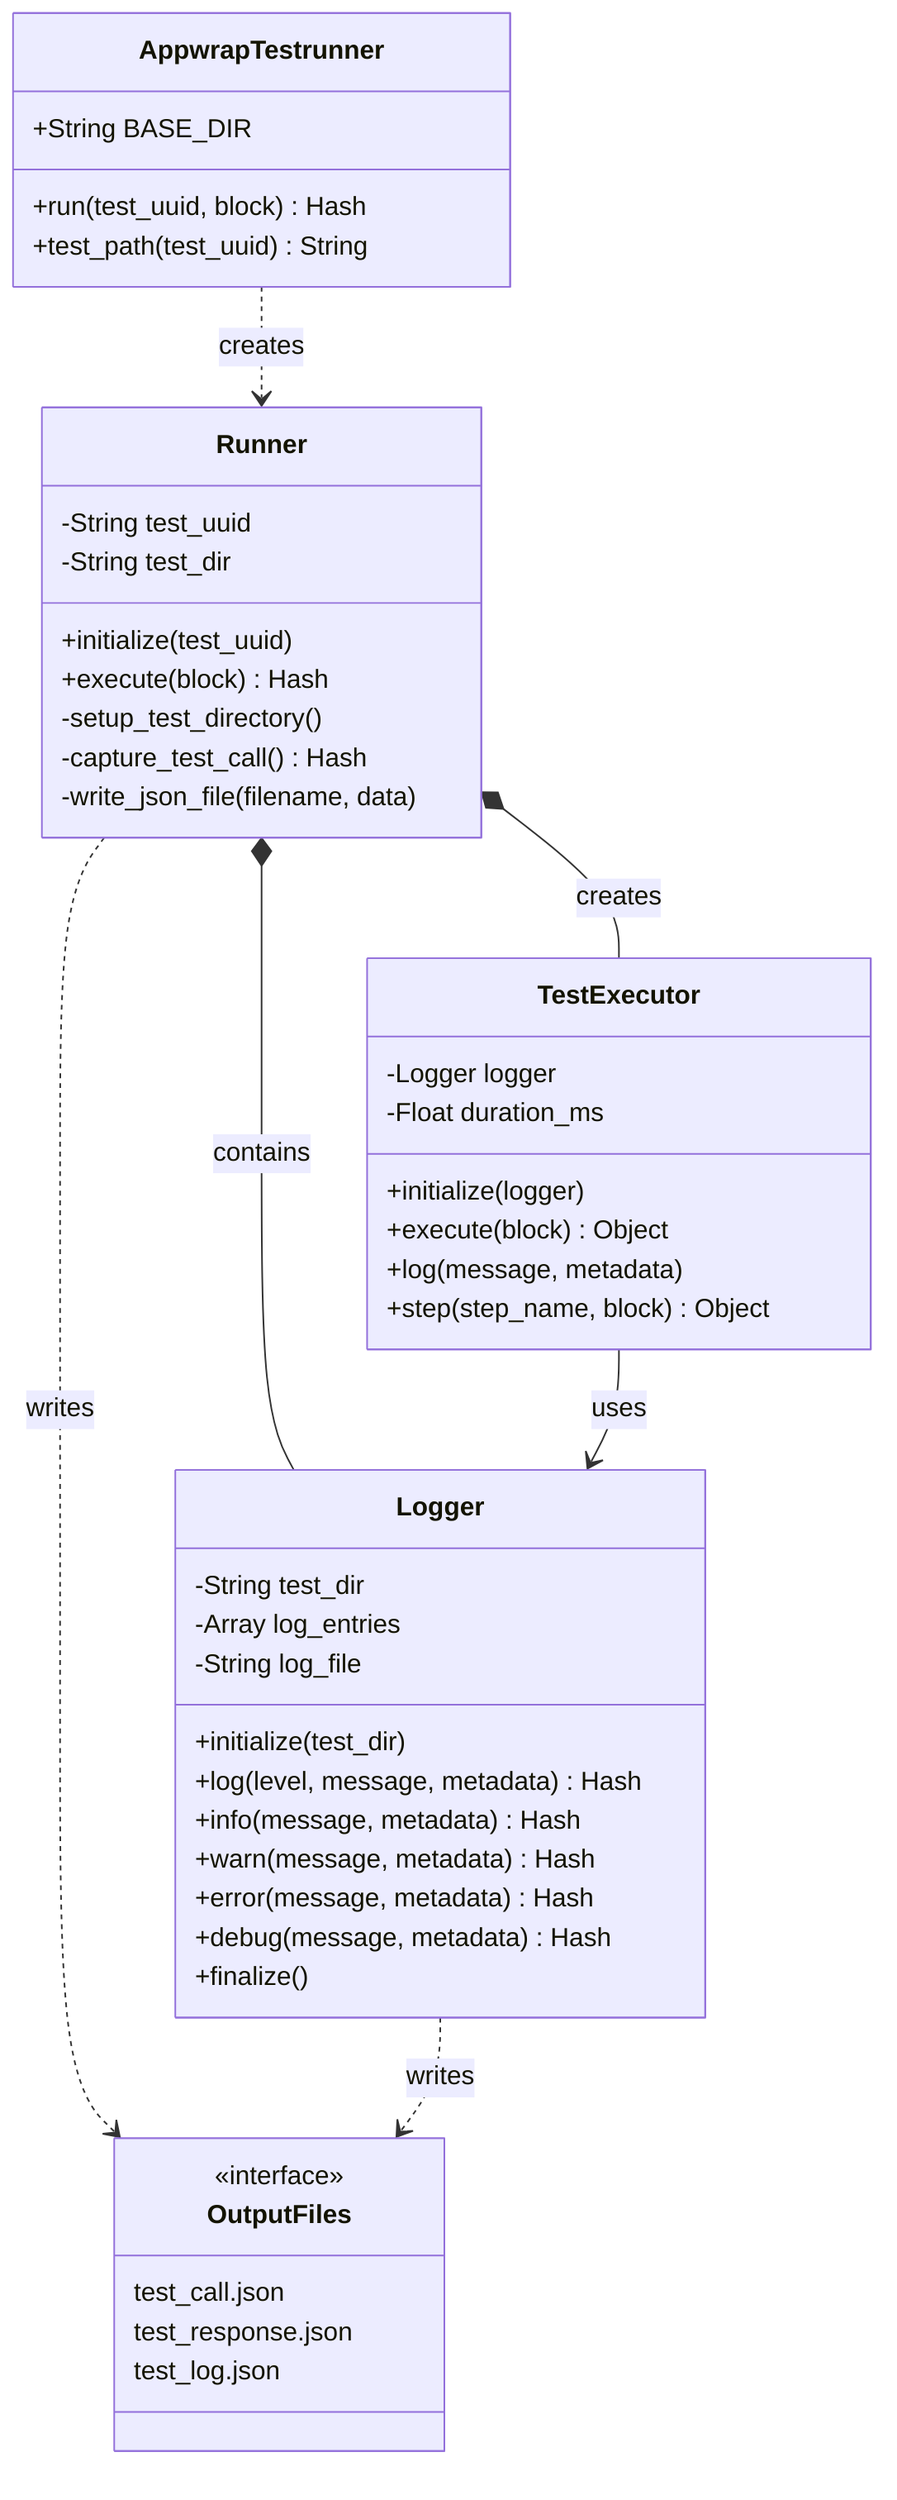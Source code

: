 classDiagram
    class AppwrapTestrunner {
        +String BASE_DIR
        +run(test_uuid, block) Hash
        +test_path(test_uuid) String
    }
    
    class Runner {
        -String test_uuid
        -String test_dir
        +initialize(test_uuid)
        +execute(block) Hash
        -setup_test_directory()
        -capture_test_call() Hash
        -write_json_file(filename, data)
    }
    
    class Logger {
        -String test_dir
        -Array log_entries
        -String log_file
        +initialize(test_dir)
        +log(level, message, metadata) Hash
        +info(message, metadata) Hash
        +warn(message, metadata) Hash
        +error(message, metadata) Hash
        +debug(message, metadata) Hash
        +finalize()
    }
    
    class TestExecutor {
        -Logger logger
        -Float duration_ms
        +initialize(logger)
        +execute(block) Object
        +log(message, metadata)
        +step(step_name, block) Object
    }
    
    class OutputFiles {
        <<interface>>
        test_call.json
        test_response.json
        test_log.json
    }
    
    AppwrapTestrunner ..> Runner : creates
    Runner *-- Logger : contains
    Runner *-- TestExecutor : creates
    TestExecutor --> Logger : uses
    Runner ..> OutputFiles : writes
    Logger ..> OutputFiles : writes